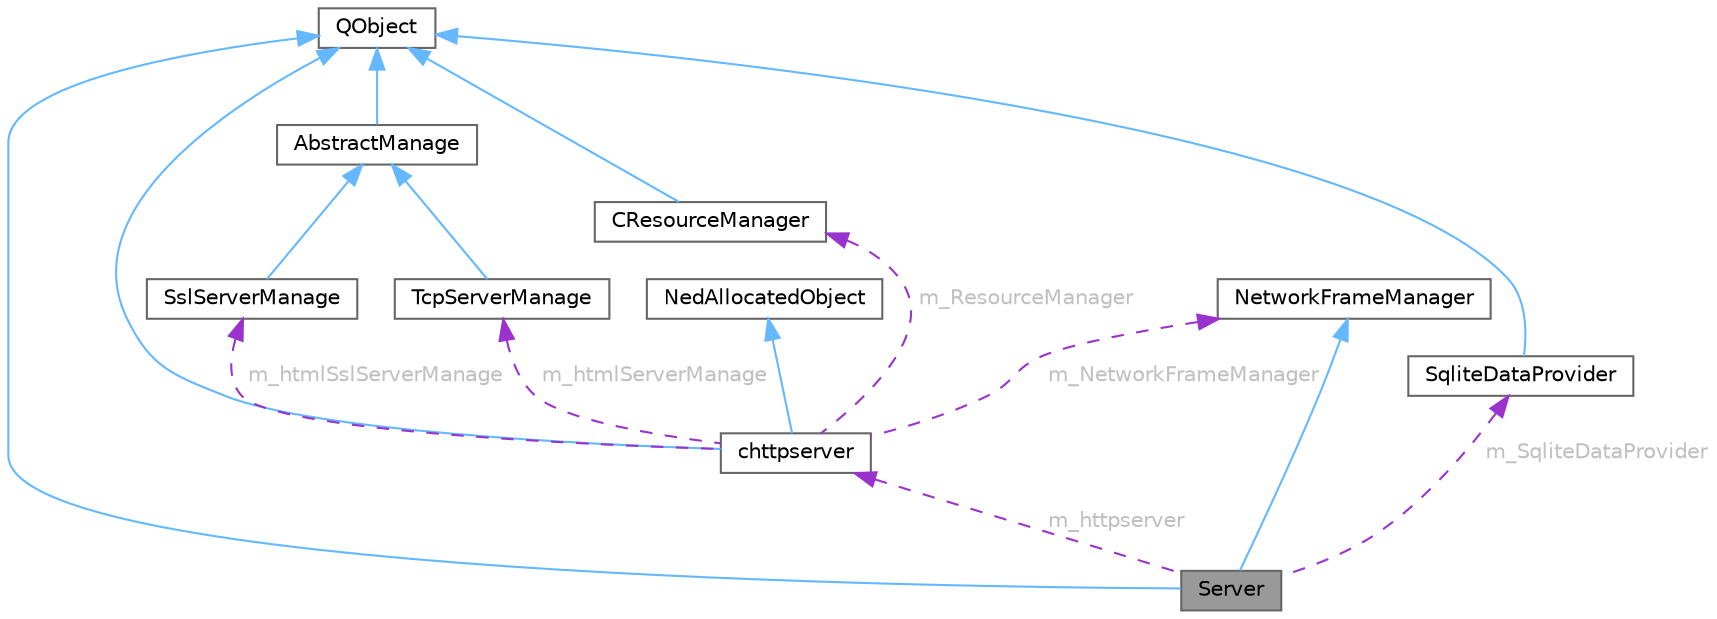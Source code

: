 digraph "Server"
{
 // LATEX_PDF_SIZE
  bgcolor="transparent";
  edge [fontname=Helvetica,fontsize=10,labelfontname=Helvetica,labelfontsize=10];
  node [fontname=Helvetica,fontsize=10,shape=box,height=0.2,width=0.4];
  Node1 [id="Node000001",label="Server",height=0.2,width=0.4,color="gray40", fillcolor="grey60", style="filled", fontcolor="black",tooltip="HTTP服务器主类，管理数据库、路由及请求处理"];
  Node2 -> Node1 [id="edge1_Node000001_Node000002",dir="back",color="steelblue1",style="solid",tooltip=" "];
  Node2 [id="Node000002",label="QObject",height=0.2,width=0.4,color="gray40", fillcolor="white", style="filled",tooltip=" "];
  Node3 -> Node1 [id="edge2_Node000001_Node000003",dir="back",color="steelblue1",style="solid",tooltip=" "];
  Node3 [id="Node000003",label="NetworkFrameManager",height=0.2,width=0.4,color="gray40", fillcolor="white", style="filled",URL="$class_network_frame_manager.html",tooltip=" "];
  Node4 -> Node1 [id="edge3_Node000001_Node000004",dir="back",color="darkorchid3",style="dashed",tooltip=" ",label=" m_httpserver",fontcolor="grey" ];
  Node4 [id="Node000004",label="chttpserver",height=0.2,width=0.4,color="gray40", fillcolor="white", style="filled",URL="$classchttpserver.html",tooltip=" "];
  Node2 -> Node4 [id="edge4_Node000004_Node000002",dir="back",color="steelblue1",style="solid",tooltip=" "];
  Node5 -> Node4 [id="edge5_Node000004_Node000005",dir="back",color="steelblue1",style="solid",tooltip=" "];
  Node5 [id="Node000005",label="NedAllocatedObject",height=0.2,width=0.4,color="gray40", fillcolor="white", style="filled",URL="$class_ned_allocated_object.html",tooltip="提供自定义内存分配和释放功能的基类"];
  Node6 -> Node4 [id="edge6_Node000004_Node000006",dir="back",color="darkorchid3",style="dashed",tooltip=" ",label=" m_ResourceManager",fontcolor="grey" ];
  Node6 [id="Node000006",label="CResourceManager",height=0.2,width=0.4,color="gray40", fillcolor="white", style="filled",URL="$class_c_resource_manager.html",tooltip="管理文件和 ZIP 资源的类"];
  Node2 -> Node6 [id="edge7_Node000006_Node000002",dir="back",color="steelblue1",style="solid",tooltip=" "];
  Node3 -> Node4 [id="edge8_Node000004_Node000003",dir="back",color="darkorchid3",style="dashed",tooltip=" ",label=" m_NetworkFrameManager",fontcolor="grey" ];
  Node7 -> Node4 [id="edge9_Node000004_Node000007",dir="back",color="darkorchid3",style="dashed",tooltip=" ",label=" m_htmlServerManage",fontcolor="grey" ];
  Node7 [id="Node000007",label="TcpServerManage",height=0.2,width=0.4,color="gray40", fillcolor="white", style="filled",URL="$class_j_q_http_server_1_1_tcp_server_manage.html",tooltip="TCP协议HTTP服务器管理类"];
  Node8 -> Node7 [id="edge10_Node000007_Node000008",dir="back",color="steelblue1",style="solid",tooltip=" "];
  Node8 [id="Node000008",label="AbstractManage",height=0.2,width=0.4,color="gray40", fillcolor="white", style="filled",URL="$class_j_q_http_server_1_1_abstract_manage.html",tooltip="服务器管理抽象基类"];
  Node2 -> Node8 [id="edge11_Node000008_Node000002",dir="back",color="steelblue1",style="solid",tooltip=" "];
  Node9 -> Node4 [id="edge12_Node000004_Node000009",dir="back",color="darkorchid3",style="dashed",tooltip=" ",label=" m_htmlSslServerManage",fontcolor="grey" ];
  Node9 [id="Node000009",label="SslServerManage",height=0.2,width=0.4,color="gray40", fillcolor="white", style="filled",URL="$class_j_q_http_server_1_1_ssl_server_manage.html",tooltip="SSL 服务器管理类，继承自 AbstractManage。"];
  Node8 -> Node9 [id="edge13_Node000009_Node000008",dir="back",color="steelblue1",style="solid",tooltip=" "];
  Node10 -> Node1 [id="edge14_Node000001_Node000010",dir="back",color="darkorchid3",style="dashed",tooltip=" ",label=" m_SqliteDataProvider",fontcolor="grey" ];
  Node10 [id="Node000010",label="SqliteDataProvider",height=0.2,width=0.4,color="gray40", fillcolor="white", style="filled",URL="$class_sqlite_data_provider.html",tooltip=" "];
  Node2 -> Node10 [id="edge15_Node000010_Node000002",dir="back",color="steelblue1",style="solid",tooltip=" "];
}
